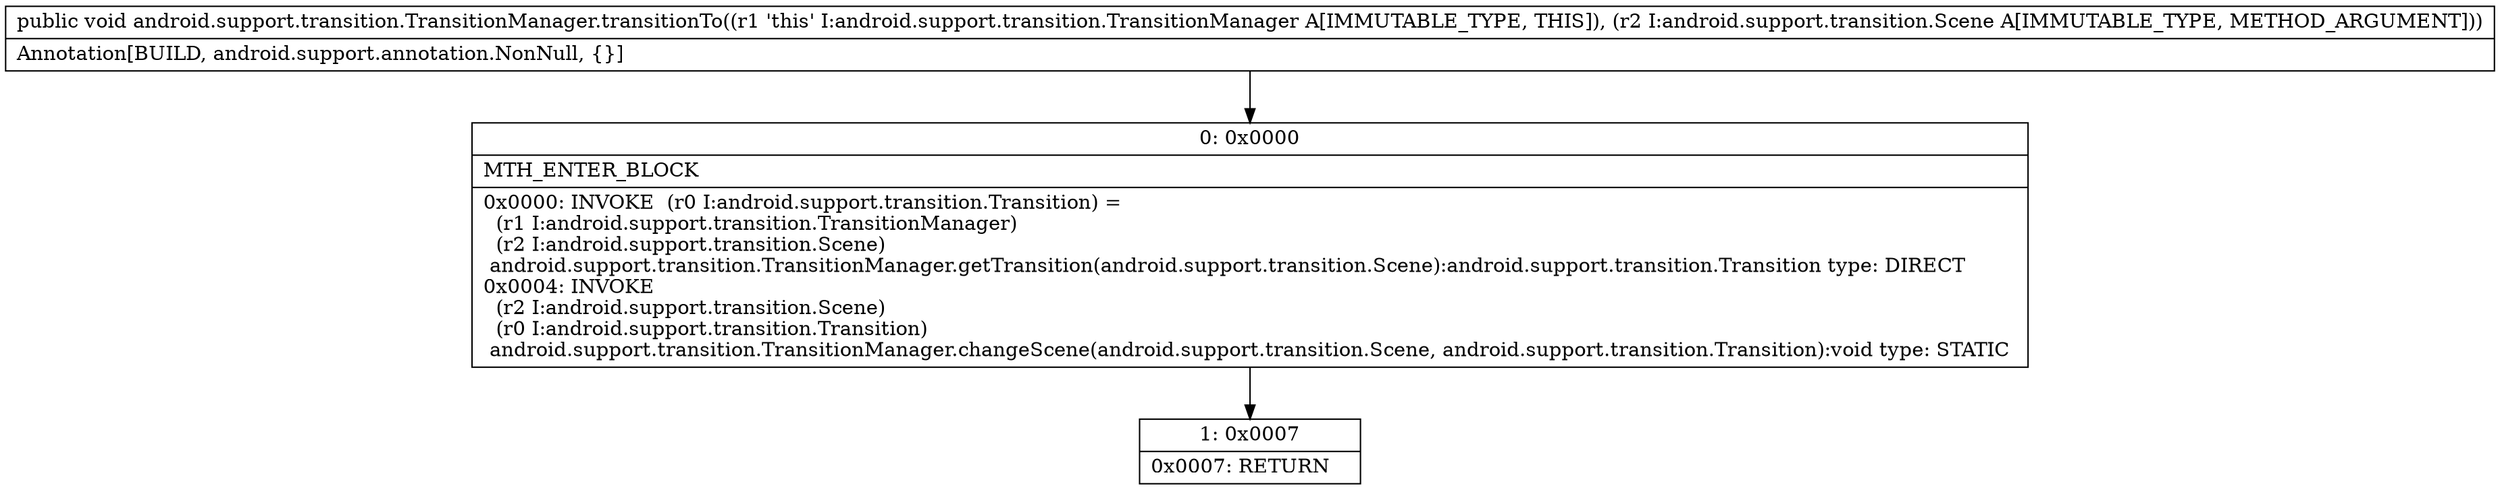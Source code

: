 digraph "CFG forandroid.support.transition.TransitionManager.transitionTo(Landroid\/support\/transition\/Scene;)V" {
Node_0 [shape=record,label="{0\:\ 0x0000|MTH_ENTER_BLOCK\l|0x0000: INVOKE  (r0 I:android.support.transition.Transition) = \l  (r1 I:android.support.transition.TransitionManager)\l  (r2 I:android.support.transition.Scene)\l android.support.transition.TransitionManager.getTransition(android.support.transition.Scene):android.support.transition.Transition type: DIRECT \l0x0004: INVOKE  \l  (r2 I:android.support.transition.Scene)\l  (r0 I:android.support.transition.Transition)\l android.support.transition.TransitionManager.changeScene(android.support.transition.Scene, android.support.transition.Transition):void type: STATIC \l}"];
Node_1 [shape=record,label="{1\:\ 0x0007|0x0007: RETURN   \l}"];
MethodNode[shape=record,label="{public void android.support.transition.TransitionManager.transitionTo((r1 'this' I:android.support.transition.TransitionManager A[IMMUTABLE_TYPE, THIS]), (r2 I:android.support.transition.Scene A[IMMUTABLE_TYPE, METHOD_ARGUMENT]))  | Annotation[BUILD, android.support.annotation.NonNull, \{\}]\l}"];
MethodNode -> Node_0;
Node_0 -> Node_1;
}


